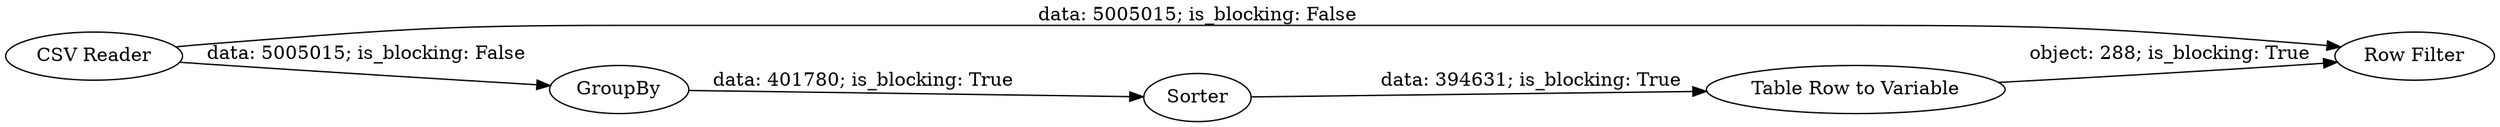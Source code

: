 digraph {
	"-8313275960800433357_16" [label="CSV Reader"]
	"-8313275960800433357_49" [label="Row Filter"]
	"-8313275960800433357_17" [label=GroupBy]
	"-8313275960800433357_47" [label=Sorter]
	"-8313275960800433357_50" [label="Table Row to Variable"]
	"-8313275960800433357_16" -> "-8313275960800433357_17" [label="data: 5005015; is_blocking: False"]
	"-8313275960800433357_50" -> "-8313275960800433357_49" [label="object: 288; is_blocking: True"]
	"-8313275960800433357_17" -> "-8313275960800433357_47" [label="data: 401780; is_blocking: True"]
	"-8313275960800433357_16" -> "-8313275960800433357_49" [label="data: 5005015; is_blocking: False"]
	"-8313275960800433357_47" -> "-8313275960800433357_50" [label="data: 394631; is_blocking: True"]
	rankdir=LR
}
